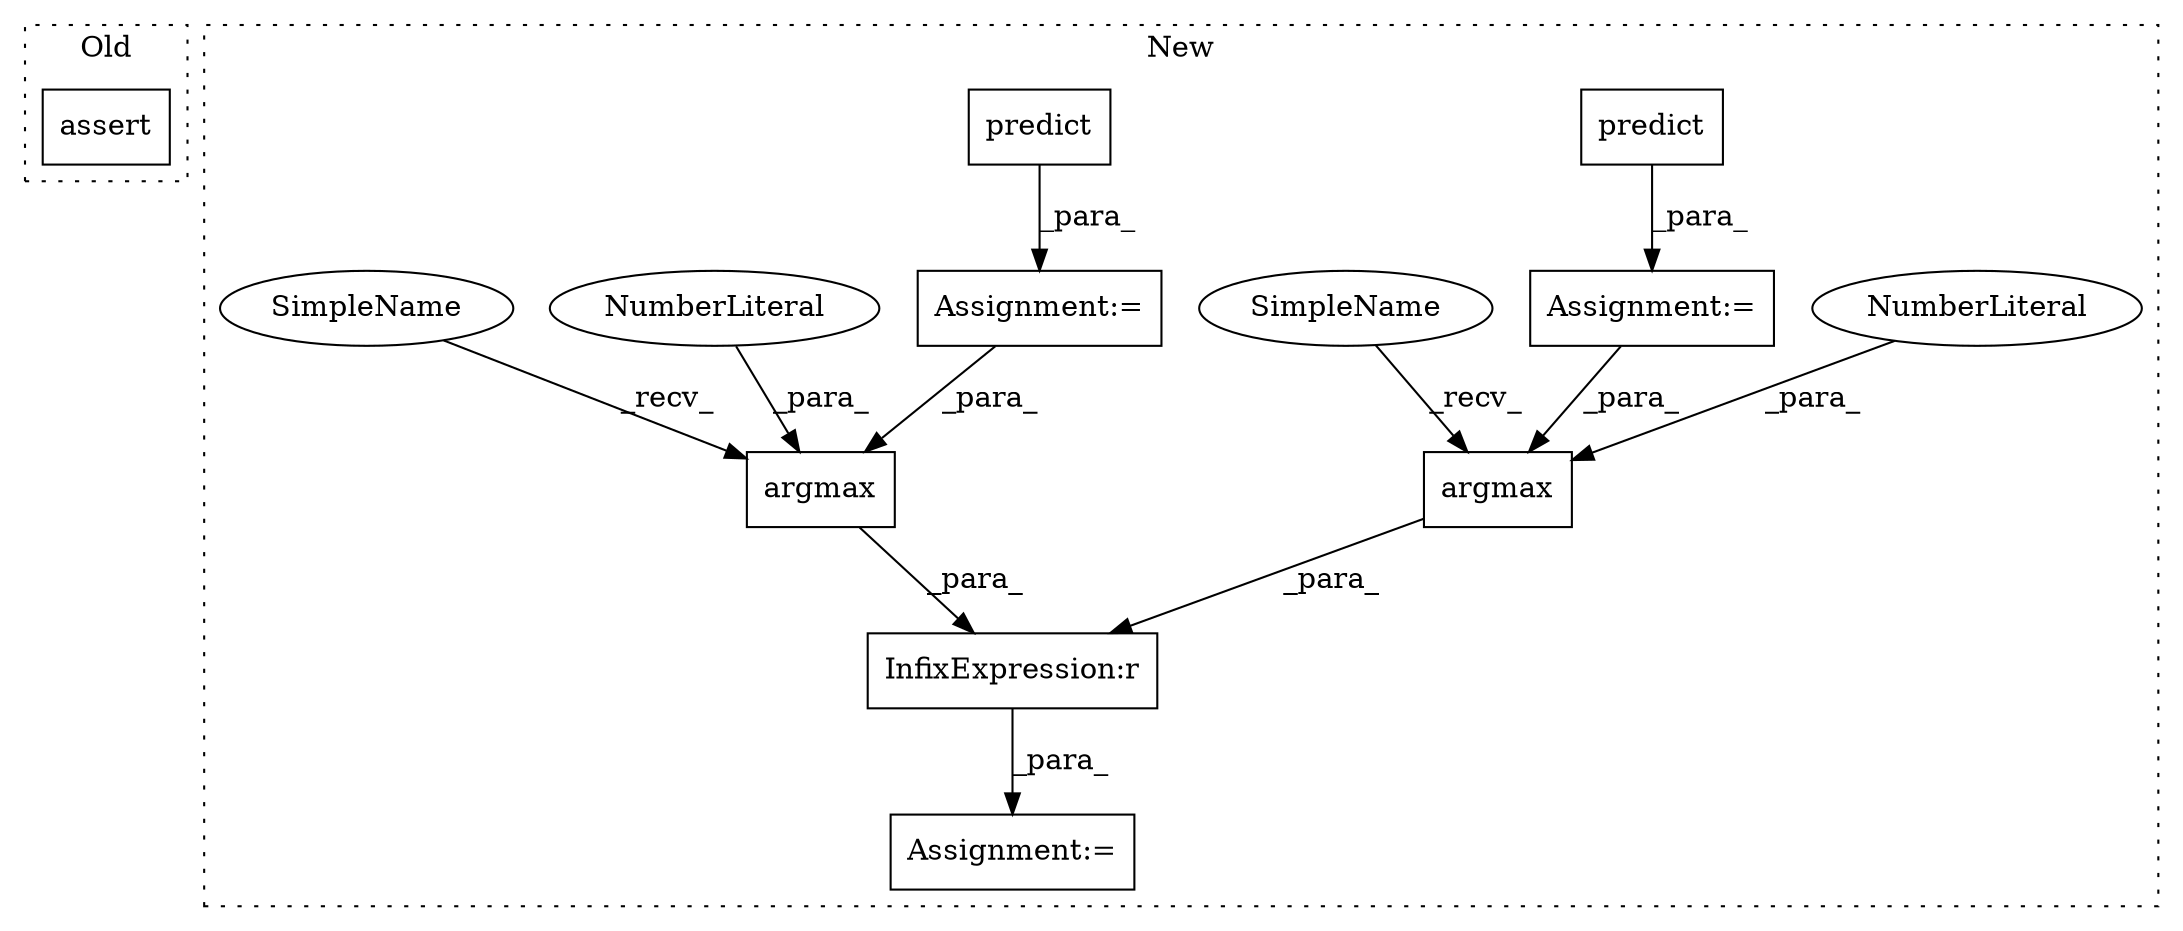 digraph G {
subgraph cluster0 {
1 [label="assert" a="6" s="1279" l="7" shape="box"];
label = "Old";
style="dotted";
}
subgraph cluster1 {
2 [label="argmax" a="32" s="2046,2061" l="7,1" shape="box"];
3 [label="Assignment:=" a="7" s="2038" l="1" shape="box"];
4 [label="NumberLiteral" a="34" s="2060" l="1" shape="ellipse"];
5 [label="argmax" a="32" s="2072,2082" l="7,1" shape="box"];
6 [label="NumberLiteral" a="34" s="2081" l="1" shape="ellipse"];
7 [label="InfixExpression:r" a="27" s="2062" l="4" shape="box"];
8 [label="predict" a="32" s="2012,2027" l="8,1" shape="box"];
9 [label="Assignment:=" a="7" s="1974" l="1" shape="box"];
10 [label="predict" a="32" s="1981,1992" l="8,1" shape="box"];
11 [label="Assignment:=" a="7" s="2005" l="1" shape="box"];
12 [label="SimpleName" a="42" s="2066" l="5" shape="ellipse"];
13 [label="SimpleName" a="42" s="2040" l="5" shape="ellipse"];
label = "New";
style="dotted";
}
2 -> 7 [label="_para_"];
4 -> 2 [label="_para_"];
5 -> 7 [label="_para_"];
6 -> 5 [label="_para_"];
7 -> 3 [label="_para_"];
8 -> 11 [label="_para_"];
9 -> 5 [label="_para_"];
10 -> 9 [label="_para_"];
11 -> 2 [label="_para_"];
12 -> 5 [label="_recv_"];
13 -> 2 [label="_recv_"];
}